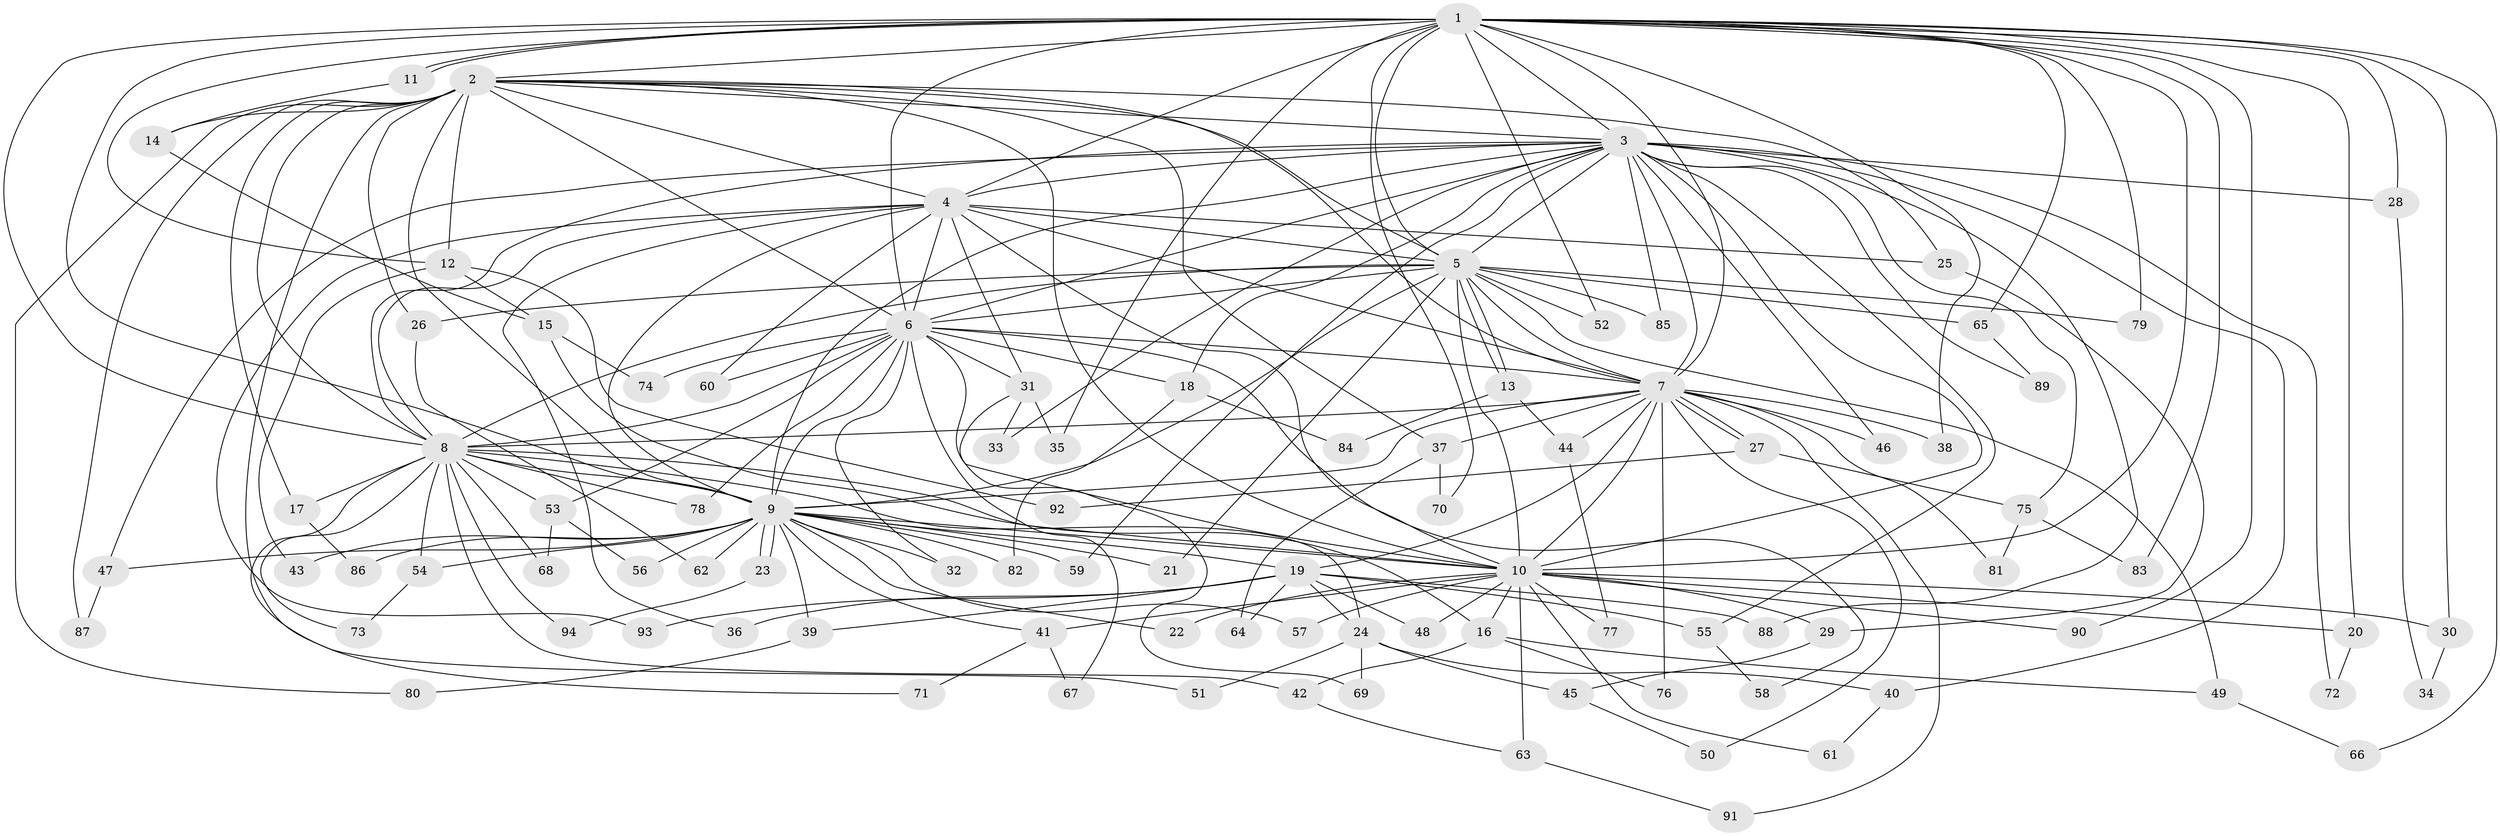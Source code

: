 // coarse degree distribution, {14: 0.015384615384615385, 22: 0.03076923076923077, 2: 0.6307692307692307, 1: 0.07692307692307693, 32: 0.015384615384615385, 4: 0.03076923076923077, 3: 0.13846153846153847, 9: 0.015384615384615385, 5: 0.03076923076923077, 7: 0.015384615384615385}
// Generated by graph-tools (version 1.1) at 2025/49/03/04/25 21:49:20]
// undirected, 94 vertices, 213 edges
graph export_dot {
graph [start="1"]
  node [color=gray90,style=filled];
  1;
  2;
  3;
  4;
  5;
  6;
  7;
  8;
  9;
  10;
  11;
  12;
  13;
  14;
  15;
  16;
  17;
  18;
  19;
  20;
  21;
  22;
  23;
  24;
  25;
  26;
  27;
  28;
  29;
  30;
  31;
  32;
  33;
  34;
  35;
  36;
  37;
  38;
  39;
  40;
  41;
  42;
  43;
  44;
  45;
  46;
  47;
  48;
  49;
  50;
  51;
  52;
  53;
  54;
  55;
  56;
  57;
  58;
  59;
  60;
  61;
  62;
  63;
  64;
  65;
  66;
  67;
  68;
  69;
  70;
  71;
  72;
  73;
  74;
  75;
  76;
  77;
  78;
  79;
  80;
  81;
  82;
  83;
  84;
  85;
  86;
  87;
  88;
  89;
  90;
  91;
  92;
  93;
  94;
  1 -- 2;
  1 -- 3;
  1 -- 4;
  1 -- 5;
  1 -- 6;
  1 -- 7;
  1 -- 8;
  1 -- 9;
  1 -- 10;
  1 -- 11;
  1 -- 11;
  1 -- 12;
  1 -- 20;
  1 -- 28;
  1 -- 30;
  1 -- 35;
  1 -- 38;
  1 -- 52;
  1 -- 65;
  1 -- 66;
  1 -- 70;
  1 -- 79;
  1 -- 83;
  1 -- 90;
  2 -- 3;
  2 -- 4;
  2 -- 5;
  2 -- 6;
  2 -- 7;
  2 -- 8;
  2 -- 9;
  2 -- 10;
  2 -- 12;
  2 -- 14;
  2 -- 17;
  2 -- 25;
  2 -- 26;
  2 -- 37;
  2 -- 71;
  2 -- 80;
  2 -- 87;
  3 -- 4;
  3 -- 5;
  3 -- 6;
  3 -- 7;
  3 -- 8;
  3 -- 9;
  3 -- 10;
  3 -- 18;
  3 -- 28;
  3 -- 33;
  3 -- 40;
  3 -- 46;
  3 -- 47;
  3 -- 55;
  3 -- 59;
  3 -- 72;
  3 -- 75;
  3 -- 85;
  3 -- 88;
  3 -- 89;
  4 -- 5;
  4 -- 6;
  4 -- 7;
  4 -- 8;
  4 -- 9;
  4 -- 10;
  4 -- 25;
  4 -- 31;
  4 -- 36;
  4 -- 60;
  4 -- 93;
  5 -- 6;
  5 -- 7;
  5 -- 8;
  5 -- 9;
  5 -- 10;
  5 -- 13;
  5 -- 13;
  5 -- 21;
  5 -- 26;
  5 -- 49;
  5 -- 52;
  5 -- 65;
  5 -- 79;
  5 -- 85;
  6 -- 7;
  6 -- 8;
  6 -- 9;
  6 -- 10;
  6 -- 18;
  6 -- 31;
  6 -- 32;
  6 -- 53;
  6 -- 58;
  6 -- 60;
  6 -- 67;
  6 -- 74;
  6 -- 78;
  7 -- 8;
  7 -- 9;
  7 -- 10;
  7 -- 19;
  7 -- 27;
  7 -- 27;
  7 -- 37;
  7 -- 38;
  7 -- 44;
  7 -- 46;
  7 -- 50;
  7 -- 76;
  7 -- 81;
  7 -- 91;
  8 -- 9;
  8 -- 10;
  8 -- 17;
  8 -- 24;
  8 -- 42;
  8 -- 51;
  8 -- 53;
  8 -- 54;
  8 -- 68;
  8 -- 73;
  8 -- 78;
  8 -- 94;
  9 -- 10;
  9 -- 19;
  9 -- 21;
  9 -- 22;
  9 -- 23;
  9 -- 23;
  9 -- 32;
  9 -- 39;
  9 -- 41;
  9 -- 43;
  9 -- 47;
  9 -- 54;
  9 -- 56;
  9 -- 57;
  9 -- 59;
  9 -- 62;
  9 -- 82;
  9 -- 86;
  10 -- 16;
  10 -- 20;
  10 -- 22;
  10 -- 29;
  10 -- 30;
  10 -- 41;
  10 -- 48;
  10 -- 57;
  10 -- 61;
  10 -- 63;
  10 -- 77;
  10 -- 90;
  11 -- 14;
  12 -- 15;
  12 -- 43;
  12 -- 92;
  13 -- 44;
  13 -- 84;
  14 -- 15;
  15 -- 16;
  15 -- 74;
  16 -- 42;
  16 -- 49;
  16 -- 76;
  17 -- 86;
  18 -- 82;
  18 -- 84;
  19 -- 24;
  19 -- 36;
  19 -- 39;
  19 -- 48;
  19 -- 55;
  19 -- 64;
  19 -- 88;
  19 -- 93;
  20 -- 72;
  23 -- 94;
  24 -- 40;
  24 -- 45;
  24 -- 51;
  24 -- 69;
  25 -- 29;
  26 -- 62;
  27 -- 75;
  27 -- 92;
  28 -- 34;
  29 -- 45;
  30 -- 34;
  31 -- 33;
  31 -- 35;
  31 -- 69;
  37 -- 64;
  37 -- 70;
  39 -- 80;
  40 -- 61;
  41 -- 67;
  41 -- 71;
  42 -- 63;
  44 -- 77;
  45 -- 50;
  47 -- 87;
  49 -- 66;
  53 -- 56;
  53 -- 68;
  54 -- 73;
  55 -- 58;
  63 -- 91;
  65 -- 89;
  75 -- 81;
  75 -- 83;
}
